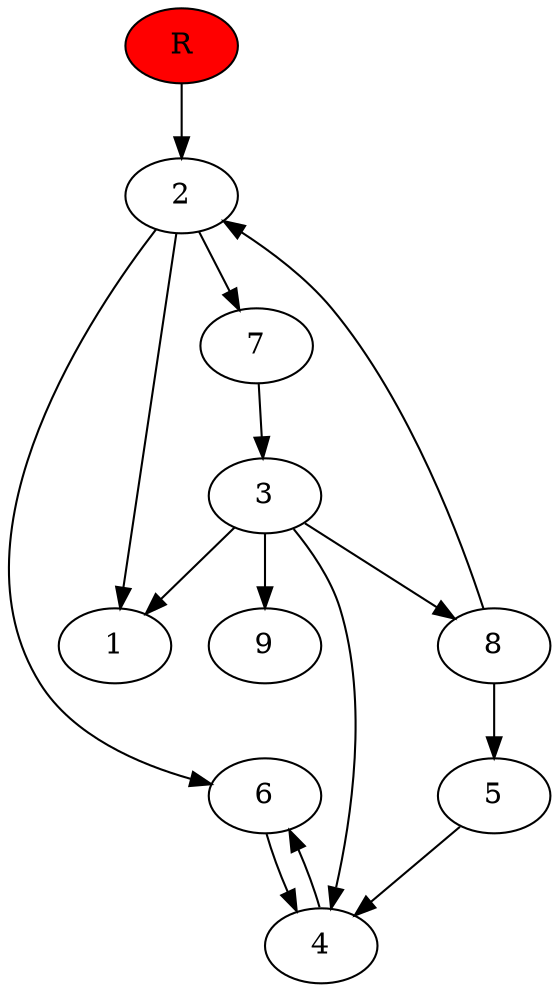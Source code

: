 digraph prb22144 {
	1
	2
	3
	4
	5
	6
	7
	8
	R [fillcolor="#ff0000" style=filled]
	2 -> 1
	2 -> 6
	2 -> 7
	3 -> 1
	3 -> 4
	3 -> 8
	3 -> 9
	4 -> 6
	5 -> 4
	6 -> 4
	7 -> 3
	8 -> 2
	8 -> 5
	R -> 2
}
